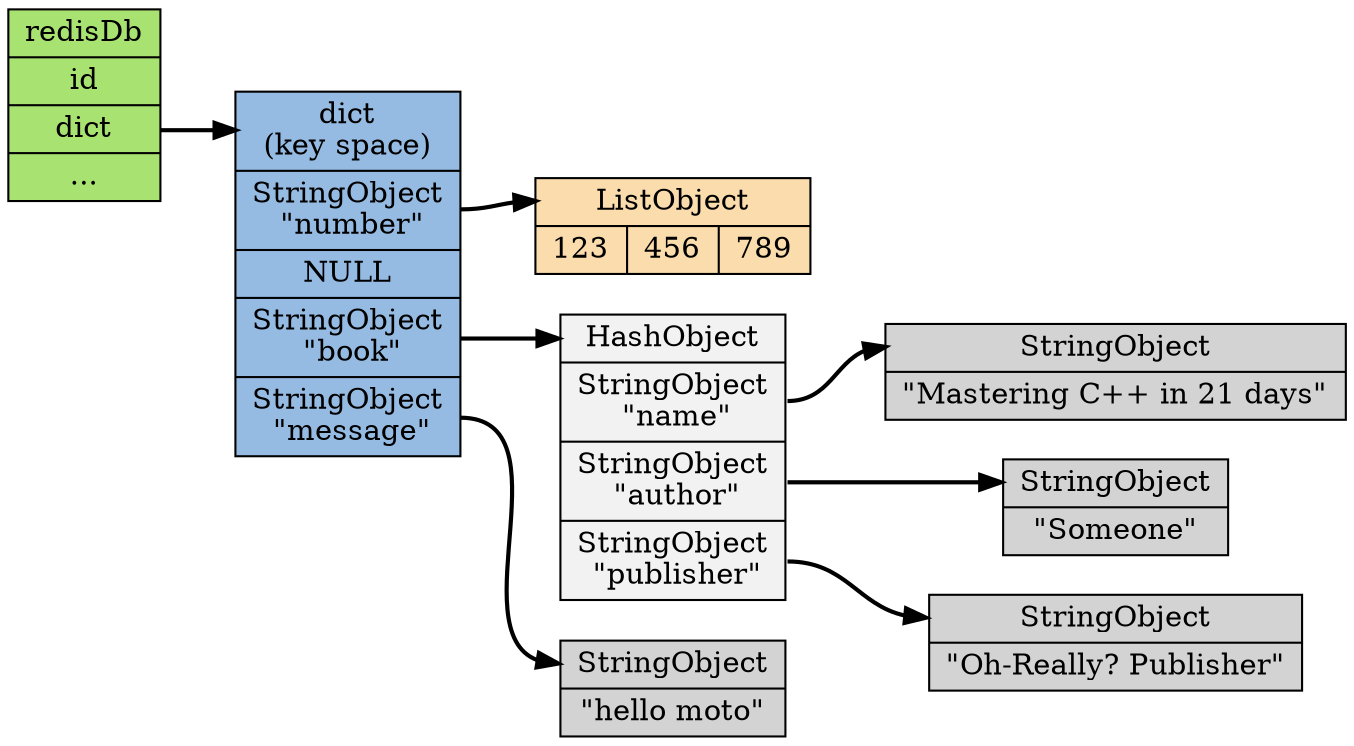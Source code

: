 digraph db {

    rankdir = LR;

    node [shape = record, style = filled];

    edge [style = bold];

    // node

    redisDb [label = "redisDb | id |<dict> dict | ...", fillcolor = "#A8E270"];

    dict [label = "<head>dict\n(key space) |<number>StringObject\n \"number\" | NULL |<book>StringObject\n \"book\" |<message>StringObject\n \"message\"", fillcolor = "#95BBE3"];

    number [label = "<head>ListObject | { 123 | 456 | 789 }", fillcolor = "#FADCAD"];

    book [label = "<head>HashObject |<name>StringObject\n \"name\" |<author>StringObject\n \"author\" |<publisher>StringObject\n \"publisher\"", fillcolor = "#F2F2F2"];

    book_name [label = "<head>StringObject | \"Mastering C++ in 21 days\""];
    book_author [label = "<head>StringObject | \"Someone\""];
    book_publisher [label = "<head>StringObject | \"Oh-Really? Publisher\""];

    message [label = "<head>StringObject | \"hello moto\""];

    // edge

    redisDb:dict -> dict:head;

    dict:number -> number:head;
    dict:book -> book:head;
    dict:message -> message:head;

    book:name -> book_name:head;
    book:author -> book_author:head;
    book:publisher -> book_publisher:head;
}
